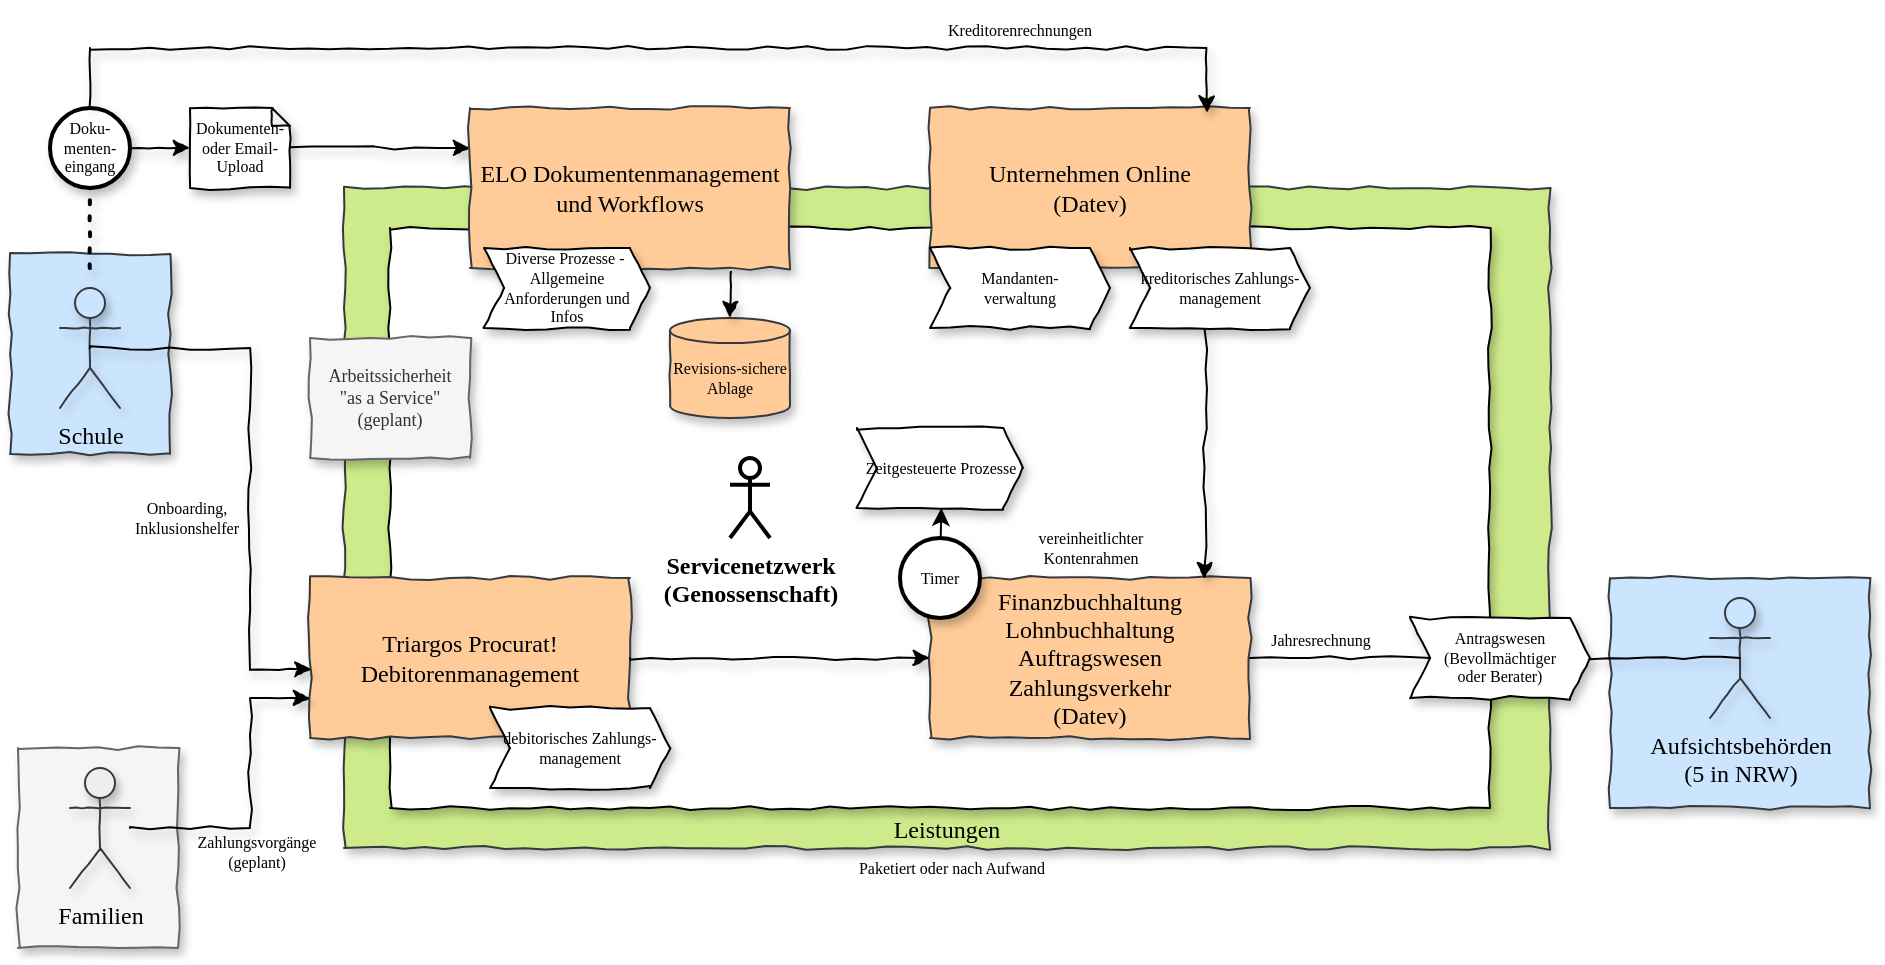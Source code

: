<mxfile version="23.0.2" type="device">
  <diagram name="Seite-1" id="WCxvTe6PgX-DuuMP4lCe">
    <mxGraphModel dx="1422" dy="1173" grid="1" gridSize="10" guides="1" tooltips="1" connect="1" arrows="1" fold="1" page="1" pageScale="1" pageWidth="827" pageHeight="1169" math="0" shadow="0">
      <root>
        <mxCell id="0" />
        <mxCell id="1" parent="0" />
        <mxCell id="3pWC_6dkSOCPYhaUByzp-16" value="" style="rounded=0;whiteSpace=wrap;html=1;fillColor=#cce5ff;strokeColor=#36393d;fontFamily=Comic Sans MS;shadow=1;sketch=1;curveFitting=1;jiggle=2;sketchStyle=comic;fontSize=9;" vertex="1" parent="1">
          <mxGeometry x="820" y="585" width="130" height="115" as="geometry" />
        </mxCell>
        <mxCell id="3pWC_6dkSOCPYhaUByzp-15" value="" style="rounded=0;whiteSpace=wrap;html=1;fillColor=#cce5ff;strokeColor=#36393d;fontFamily=Comic Sans MS;shadow=1;sketch=1;curveFitting=1;jiggle=2;sketchStyle=comic;fontSize=9;" vertex="1" parent="1">
          <mxGeometry x="20" y="423" width="80" height="100" as="geometry" />
        </mxCell>
        <mxCell id="3pWC_6dkSOCPYhaUByzp-14" value="" style="rounded=0;whiteSpace=wrap;html=1;fillColor=#f5f5f5;fontColor=#333333;strokeColor=#666666;fontFamily=Comic Sans MS;shadow=1;sketch=1;curveFitting=1;jiggle=2;sketchStyle=comic;fontSize=9;" vertex="1" parent="1">
          <mxGeometry x="24" y="670" width="80" height="100" as="geometry" />
        </mxCell>
        <mxCell id="tWHcWg4ifjVsbHS0zlcD-41" value="Leistungen" style="rounded=0;whiteSpace=wrap;html=1;fillColor=#cdeb8b;strokeColor=#36393d;verticalAlign=bottom;fontFamily=Comic Sans MS;sketch=1;curveFitting=1;jiggle=2;shadow=1;sketchStyle=comic;" parent="1" vertex="1">
          <mxGeometry x="187" y="390" width="603" height="330" as="geometry" />
        </mxCell>
        <mxCell id="tWHcWg4ifjVsbHS0zlcD-40" value="" style="rounded=0;whiteSpace=wrap;html=1;fontFamily=Comic Sans MS;sketch=1;curveFitting=1;jiggle=2;shadow=1;sketchStyle=comic;" parent="1" vertex="1">
          <mxGeometry x="210" y="410" width="550" height="290" as="geometry" />
        </mxCell>
        <mxCell id="tWHcWg4ifjVsbHS0zlcD-1" value="Finanzbuchhaltung&lt;br&gt;Lohnbuchhaltung&lt;br&gt;Auftragswesen&lt;br&gt;Zahlungsverkehr&lt;br&gt;(Datev)" style="rounded=0;whiteSpace=wrap;html=1;fontFamily=Comic Sans MS;shadow=1;sketch=1;curveFitting=1;jiggle=2;sketchStyle=comic;fillColor=#ffcc99;strokeColor=#36393d;" parent="1" vertex="1">
          <mxGeometry x="480" y="585" width="160" height="80" as="geometry" />
        </mxCell>
        <mxCell id="tWHcWg4ifjVsbHS0zlcD-3" value="Triargos Procurat!&lt;br&gt;Debitorenmanagement" style="rounded=0;whiteSpace=wrap;html=1;fontFamily=Comic Sans MS;shadow=1;sketch=1;curveFitting=1;jiggle=2;sketchStyle=comic;fillColor=#ffcc99;strokeColor=#36393d;" parent="1" vertex="1">
          <mxGeometry x="170" y="585" width="160" height="80" as="geometry" />
        </mxCell>
        <mxCell id="tWHcWg4ifjVsbHS0zlcD-6" value="Unternehmen Online&lt;br&gt;(Datev)" style="rounded=0;whiteSpace=wrap;html=1;fontFamily=Comic Sans MS;shadow=1;sketch=1;curveFitting=1;jiggle=2;sketchStyle=comic;fillColor=#ffcc99;strokeColor=#36393d;" parent="1" vertex="1">
          <mxGeometry x="480" y="350" width="160" height="80" as="geometry" />
        </mxCell>
        <mxCell id="tWHcWg4ifjVsbHS0zlcD-7" value="Servicenetzwerk&lt;br&gt;(Genossenschaft)" style="shape=umlActor;verticalLabelPosition=bottom;verticalAlign=top;html=1;outlineConnect=0;fontFamily=Comic Sans MS;fontStyle=1;strokeWidth=2;" parent="1" vertex="1">
          <mxGeometry x="380" y="525" width="20" height="40" as="geometry" />
        </mxCell>
        <mxCell id="tWHcWg4ifjVsbHS0zlcD-10" value="Arbeitssicherheit &lt;br style=&quot;font-size: 9px;&quot;&gt;&quot;as a Service&quot; &lt;br style=&quot;font-size: 9px;&quot;&gt;(geplant)" style="rounded=0;whiteSpace=wrap;html=1;fillColor=#f5f5f5;fontColor=#333333;strokeColor=#666666;fontFamily=Comic Sans MS;shadow=1;sketch=1;curveFitting=1;jiggle=2;sketchStyle=comic;fontSize=9;" parent="1" vertex="1">
          <mxGeometry x="170" y="465" width="80" height="60" as="geometry" />
        </mxCell>
        <mxCell id="tWHcWg4ifjVsbHS0zlcD-12" value="Timer" style="strokeWidth=2;html=1;shape=mxgraph.flowchart.start_2;whiteSpace=wrap;fontSize=8;fontFamily=Comic Sans MS;shadow=1;sketch=1;curveFitting=1;jiggle=2;sketchStyle=comic;" parent="1" vertex="1">
          <mxGeometry x="465" y="565" width="40" height="40" as="geometry" />
        </mxCell>
        <mxCell id="tWHcWg4ifjVsbHS0zlcD-13" value="Doku-menten-eingang" style="strokeWidth=2;html=1;shape=mxgraph.flowchart.start_2;whiteSpace=wrap;fontSize=8;fontFamily=Comic Sans MS;shadow=1;sketch=1;curveFitting=1;jiggle=2;sketchStyle=comic;" parent="1" vertex="1">
          <mxGeometry x="40" y="350" width="40" height="40" as="geometry" />
        </mxCell>
        <mxCell id="tWHcWg4ifjVsbHS0zlcD-14" value="" style="endArrow=classic;html=1;rounded=0;exitX=1;exitY=0.5;exitDx=0;exitDy=0;exitPerimeter=0;fontFamily=Comic Sans MS;shadow=1;sketch=1;curveFitting=1;jiggle=2;sketchStyle=comic;entryX=0;entryY=0.25;entryDx=0;entryDy=0;" parent="1" source="tWHcWg4ifjVsbHS0zlcD-20" target="3pWC_6dkSOCPYhaUByzp-4" edge="1">
          <mxGeometry width="50" height="50" relative="1" as="geometry">
            <mxPoint x="160" y="440" as="sourcePoint" />
            <mxPoint x="210" y="390" as="targetPoint" />
          </mxGeometry>
        </mxCell>
        <mxCell id="tWHcWg4ifjVsbHS0zlcD-15" value="" style="endArrow=classic;html=1;rounded=0;exitX=0.5;exitY=0;exitDx=0;exitDy=0;exitPerimeter=0;fontFamily=Comic Sans MS;entryX=0.865;entryY=0.029;entryDx=0;entryDy=0;shadow=1;sketch=1;curveFitting=1;jiggle=2;sketchStyle=comic;entryPerimeter=0;" parent="1" source="tWHcWg4ifjVsbHS0zlcD-13" target="tWHcWg4ifjVsbHS0zlcD-6" edge="1">
          <mxGeometry width="50" height="50" relative="1" as="geometry">
            <mxPoint x="110" y="350" as="sourcePoint" />
            <mxPoint x="239.04" y="285.6" as="targetPoint" />
            <Array as="points">
              <mxPoint x="60" y="320" />
              <mxPoint x="618" y="320" />
            </Array>
          </mxGeometry>
        </mxCell>
        <mxCell id="tWHcWg4ifjVsbHS0zlcD-18" value="" style="endArrow=classic;html=1;rounded=0;fontFamily=Comic Sans MS;" parent="1" source="tWHcWg4ifjVsbHS0zlcD-12" edge="1">
          <mxGeometry width="50" height="50" relative="1" as="geometry">
            <mxPoint x="200" y="570" as="sourcePoint" />
            <mxPoint x="485.636" y="550" as="targetPoint" />
          </mxGeometry>
        </mxCell>
        <mxCell id="tWHcWg4ifjVsbHS0zlcD-19" value="Schule" style="shape=umlActor;verticalLabelPosition=bottom;verticalAlign=top;html=1;outlineConnect=0;fontFamily=Comic Sans MS;shadow=1;sketch=1;curveFitting=1;jiggle=2;sketchStyle=comic;fillColor=#cce5ff;strokeColor=#36393d;" parent="1" vertex="1">
          <mxGeometry x="45" y="440" width="30" height="60" as="geometry" />
        </mxCell>
        <mxCell id="tWHcWg4ifjVsbHS0zlcD-23" value="Revisions-sichere &lt;br&gt;Ablage" style="shape=cylinder3;whiteSpace=wrap;html=1;boundedLbl=1;backgroundOutline=1;size=6.276;fontSize=8;fontFamily=Comic Sans MS;shadow=1;sketch=1;curveFitting=1;jiggle=2;sketchStyle=comic;fillColor=#ffcc99;strokeColor=#36393d;" parent="1" vertex="1">
          <mxGeometry x="350" y="455" width="60" height="50" as="geometry" />
        </mxCell>
        <mxCell id="tWHcWg4ifjVsbHS0zlcD-24" value="" style="endArrow=classic;html=1;rounded=0;exitX=0.862;exitY=1.017;exitDx=0;exitDy=0;exitPerimeter=0;entryX=0.858;entryY=0.007;entryDx=0;entryDy=0;entryPerimeter=0;fontFamily=Comic Sans MS;shadow=1;sketch=1;curveFitting=1;jiggle=2;sketchStyle=comic;" parent="1" source="tWHcWg4ifjVsbHS0zlcD-6" target="tWHcWg4ifjVsbHS0zlcD-1" edge="1">
          <mxGeometry width="50" height="50" relative="1" as="geometry">
            <mxPoint x="860" y="350" as="sourcePoint" />
            <mxPoint x="910" y="300" as="targetPoint" />
          </mxGeometry>
        </mxCell>
        <mxCell id="tWHcWg4ifjVsbHS0zlcD-30" value="Familien" style="shape=umlActor;verticalLabelPosition=bottom;verticalAlign=top;html=1;outlineConnect=0;fontFamily=Comic Sans MS;shadow=1;sketch=1;curveFitting=1;jiggle=2;sketchStyle=comic;fillColor=#eeeeee;strokeColor=#36393d;" parent="1" vertex="1">
          <mxGeometry x="50" y="680" width="30" height="60" as="geometry" />
        </mxCell>
        <mxCell id="tWHcWg4ifjVsbHS0zlcD-31" value="" style="endArrow=classic;html=1;rounded=0;entryX=0;entryY=0.75;entryDx=0;entryDy=0;fontFamily=Comic Sans MS;shadow=1;sketch=1;curveFitting=1;jiggle=2;sketchStyle=comic;" parent="1" source="tWHcWg4ifjVsbHS0zlcD-30" target="tWHcWg4ifjVsbHS0zlcD-3" edge="1">
          <mxGeometry width="50" height="50" relative="1" as="geometry">
            <mxPoint x="70" y="660" as="sourcePoint" />
            <mxPoint x="120" y="610" as="targetPoint" />
            <Array as="points">
              <mxPoint x="140" y="710" />
              <mxPoint x="140" y="645" />
            </Array>
          </mxGeometry>
        </mxCell>
        <mxCell id="tWHcWg4ifjVsbHS0zlcD-34" value="Zahlungsvorgänge &lt;br style=&quot;font-size: 8px;&quot;&gt;(geplant)" style="edgeLabel;html=1;align=center;verticalAlign=middle;resizable=0;points=[];fontFamily=Comic Sans MS;fontSize=8;labelBackgroundColor=none;" parent="tWHcWg4ifjVsbHS0zlcD-31" vertex="1" connectable="0">
          <mxGeometry x="-0.577" relative="1" as="geometry">
            <mxPoint x="30" y="12" as="offset" />
          </mxGeometry>
        </mxCell>
        <mxCell id="tWHcWg4ifjVsbHS0zlcD-32" value="" style="endArrow=classic;html=1;rounded=0;exitX=1;exitY=0.5;exitDx=0;exitDy=0;entryX=0;entryY=0.5;entryDx=0;entryDy=0;fontFamily=Comic Sans MS;shadow=1;sketch=1;curveFitting=1;jiggle=2;sketchStyle=comic;" parent="1" source="tWHcWg4ifjVsbHS0zlcD-3" target="tWHcWg4ifjVsbHS0zlcD-1" edge="1">
          <mxGeometry width="50" height="50" relative="1" as="geometry">
            <mxPoint x="310" y="640" as="sourcePoint" />
            <mxPoint x="360" y="590" as="targetPoint" />
          </mxGeometry>
        </mxCell>
        <mxCell id="tWHcWg4ifjVsbHS0zlcD-33" value="" style="endArrow=classic;html=1;rounded=0;exitX=0.5;exitY=0.5;exitDx=0;exitDy=0;exitPerimeter=0;fontFamily=Comic Sans MS;shadow=1;sketch=1;curveFitting=1;jiggle=2;sketchStyle=comic;entryX=0.004;entryY=0.569;entryDx=0;entryDy=0;entryPerimeter=0;" parent="1" source="tWHcWg4ifjVsbHS0zlcD-19" edge="1" target="tWHcWg4ifjVsbHS0zlcD-3">
          <mxGeometry width="50" height="50" relative="1" as="geometry">
            <mxPoint x="40" y="600" as="sourcePoint" />
            <mxPoint x="150" y="580" as="targetPoint" />
            <Array as="points">
              <mxPoint x="140" y="470" />
              <mxPoint x="140" y="631" />
            </Array>
          </mxGeometry>
        </mxCell>
        <mxCell id="tWHcWg4ifjVsbHS0zlcD-35" value="Onboarding,&lt;br style=&quot;font-size: 8px;&quot;&gt;Inklusionshelfer" style="edgeLabel;html=1;align=center;verticalAlign=middle;resizable=0;points=[];fontFamily=Comic Sans MS;fontSize=8;labelBackgroundColor=none;" parent="tWHcWg4ifjVsbHS0zlcD-33" vertex="1" connectable="0">
          <mxGeometry x="0.069" y="-3" relative="1" as="geometry">
            <mxPoint x="-29" y="20" as="offset" />
          </mxGeometry>
        </mxCell>
        <mxCell id="tWHcWg4ifjVsbHS0zlcD-37" value="kreditorisches Zahlungs-&lt;br&gt;management" style="shape=step;perimeter=stepPerimeter;whiteSpace=wrap;html=1;fixedSize=1;fontSize=8;fontFamily=Comic Sans MS;shadow=1;sketch=1;curveFitting=1;jiggle=2;sketchStyle=comic;size=10;" parent="1" vertex="1">
          <mxGeometry x="580" y="420" width="90" height="40" as="geometry" />
        </mxCell>
        <mxCell id="tWHcWg4ifjVsbHS0zlcD-42" value="Paketiert oder nach Aufwand" style="text;html=1;strokeColor=none;fillColor=none;align=center;verticalAlign=middle;whiteSpace=wrap;rounded=0;fontFamily=Comic Sans MS;fontSize=8;" parent="1" vertex="1">
          <mxGeometry x="400" y="715" width="181.5" height="30" as="geometry" />
        </mxCell>
        <mxCell id="tWHcWg4ifjVsbHS0zlcD-44" value="Aufsichtsbehörden&lt;br&gt;(5 in NRW)" style="shape=umlActor;verticalLabelPosition=bottom;verticalAlign=top;html=1;outlineConnect=0;fontFamily=Comic Sans MS;shadow=1;sketch=1;curveFitting=1;jiggle=2;sketchStyle=comic;fillColor=#cce5ff;strokeColor=#36393d;" parent="1" vertex="1">
          <mxGeometry x="870" y="595" width="30" height="60" as="geometry" />
        </mxCell>
        <mxCell id="tWHcWg4ifjVsbHS0zlcD-48" value="" style="endArrow=none;html=1;rounded=0;exitX=1;exitY=0.5;exitDx=0;exitDy=0;fontFamily=Comic Sans MS;entryX=0;entryY=0.5;entryDx=0;entryDy=0;shadow=1;sketch=1;curveFitting=1;jiggle=2;sketchStyle=comic;" parent="1" source="tWHcWg4ifjVsbHS0zlcD-1" edge="1">
          <mxGeometry width="50" height="50" relative="1" as="geometry">
            <mxPoint x="640" y="580" as="sourcePoint" />
            <mxPoint x="730" y="625" as="targetPoint" />
          </mxGeometry>
        </mxCell>
        <mxCell id="tWHcWg4ifjVsbHS0zlcD-49" value="vereinheitlichter &lt;br style=&quot;font-size: 8px;&quot;&gt;Kontenrahmen" style="edgeLabel;html=1;align=center;verticalAlign=middle;resizable=0;points=[];fontFamily=Comic Sans MS;fontSize=8;" parent="tWHcWg4ifjVsbHS0zlcD-48" vertex="1" connectable="0">
          <mxGeometry x="0.21" y="-1" relative="1" as="geometry">
            <mxPoint x="-135" y="-56" as="offset" />
          </mxGeometry>
        </mxCell>
        <mxCell id="tWHcWg4ifjVsbHS0zlcD-50" value="Jahresrechnung" style="edgeLabel;html=1;align=center;verticalAlign=middle;resizable=0;points=[];fontFamily=Comic Sans MS;fontSize=8;" parent="tWHcWg4ifjVsbHS0zlcD-48" vertex="1" connectable="0">
          <mxGeometry x="0.378" y="-3" relative="1" as="geometry">
            <mxPoint x="-27" y="-12" as="offset" />
          </mxGeometry>
        </mxCell>
        <mxCell id="3pWC_6dkSOCPYhaUByzp-1" value="Kreditorenrechnungen" style="text;html=1;strokeColor=none;fillColor=none;align=center;verticalAlign=middle;whiteSpace=wrap;rounded=0;fontFamily=Comic Sans MS;fontSize=8;" vertex="1" parent="1">
          <mxGeometry x="495" y="296" width="60" height="30" as="geometry" />
        </mxCell>
        <mxCell id="3pWC_6dkSOCPYhaUByzp-2" value="debitorisches Zahlungs-&lt;br&gt;management" style="shape=step;perimeter=stepPerimeter;whiteSpace=wrap;html=1;fixedSize=1;fontSize=8;fontFamily=Comic Sans MS;size=10;sketch=1;curveFitting=1;jiggle=2;shadow=1;sketchStyle=comic;" vertex="1" parent="1">
          <mxGeometry x="260" y="650" width="90" height="40" as="geometry" />
        </mxCell>
        <mxCell id="3pWC_6dkSOCPYhaUByzp-3" value="Mandanten-&lt;br&gt;verwaltung" style="shape=step;perimeter=stepPerimeter;whiteSpace=wrap;html=1;fixedSize=1;fontSize=8;fontFamily=Comic Sans MS;shadow=1;sketch=1;curveFitting=1;jiggle=2;sketchStyle=comic;size=10;" vertex="1" parent="1">
          <mxGeometry x="480" y="420" width="90" height="40" as="geometry" />
        </mxCell>
        <mxCell id="3pWC_6dkSOCPYhaUByzp-4" value="ELO Dokumentenmanagement und Workflows" style="rounded=0;whiteSpace=wrap;html=1;fontFamily=Comic Sans MS;shadow=1;sketch=1;curveFitting=1;jiggle=2;sketchStyle=comic;fillColor=#ffcc99;strokeColor=#36393d;" vertex="1" parent="1">
          <mxGeometry x="250" y="350" width="160" height="80" as="geometry" />
        </mxCell>
        <mxCell id="tWHcWg4ifjVsbHS0zlcD-11" value="Diverse Prozesse -&amp;nbsp;&lt;br&gt;Allgemeine Anforderungen und Infos" style="shape=step;perimeter=stepPerimeter;whiteSpace=wrap;html=1;fixedSize=1;fontFamily=Comic Sans MS;shadow=1;sketch=1;curveFitting=1;jiggle=2;sketchStyle=comic;fontSize=8;size=10;" parent="1" vertex="1">
          <mxGeometry x="257" y="420" width="83" height="40" as="geometry" />
        </mxCell>
        <mxCell id="3pWC_6dkSOCPYhaUByzp-5" value="" style="endArrow=classic;html=1;rounded=0;exitX=1;exitY=0.5;exitDx=0;exitDy=0;exitPerimeter=0;fontFamily=Comic Sans MS;shadow=1;sketch=1;curveFitting=1;jiggle=2;sketchStyle=comic;entryX=0;entryY=0.5;entryDx=0;entryDy=0;entryPerimeter=0;" edge="1" parent="1" source="tWHcWg4ifjVsbHS0zlcD-13" target="tWHcWg4ifjVsbHS0zlcD-20">
          <mxGeometry width="50" height="50" relative="1" as="geometry">
            <mxPoint x="80" y="410" as="sourcePoint" />
            <mxPoint x="250" y="370" as="targetPoint" />
          </mxGeometry>
        </mxCell>
        <mxCell id="tWHcWg4ifjVsbHS0zlcD-20" value="Dokumenten- oder Email-Upload" style="shape=note;whiteSpace=wrap;html=1;backgroundOutline=1;darkOpacity=0.05;size=9;fontSize=8;fontFamily=Comic Sans MS;shadow=1;sketch=1;curveFitting=1;jiggle=2;sketchStyle=comic;" parent="1" vertex="1">
          <mxGeometry x="110" y="350" width="50" height="40" as="geometry" />
        </mxCell>
        <mxCell id="3pWC_6dkSOCPYhaUByzp-6" value="" style="endArrow=classic;html=1;rounded=0;exitX=0.816;exitY=1.025;exitDx=0;exitDy=0;exitPerimeter=0;fontFamily=Comic Sans MS;shadow=1;sketch=1;curveFitting=1;jiggle=2;sketchStyle=comic;entryX=0.5;entryY=0;entryDx=0;entryDy=0;entryPerimeter=0;" edge="1" parent="1" source="3pWC_6dkSOCPYhaUByzp-4" target="tWHcWg4ifjVsbHS0zlcD-23">
          <mxGeometry width="50" height="50" relative="1" as="geometry">
            <mxPoint x="170" y="380" as="sourcePoint" />
            <mxPoint x="260" y="380" as="targetPoint" />
          </mxGeometry>
        </mxCell>
        <mxCell id="3pWC_6dkSOCPYhaUByzp-7" value="Zeitgesteuerte Prozesse" style="shape=step;perimeter=stepPerimeter;whiteSpace=wrap;html=1;fixedSize=1;fontFamily=Comic Sans MS;shadow=1;sketch=1;curveFitting=1;jiggle=2;sketchStyle=comic;fontSize=8;size=10;" vertex="1" parent="1">
          <mxGeometry x="443.5" y="510" width="83" height="40" as="geometry" />
        </mxCell>
        <mxCell id="3pWC_6dkSOCPYhaUByzp-9" value="Antragswesen (Bevollmächtiger &lt;br&gt;oder Berater)" style="shape=step;perimeter=stepPerimeter;whiteSpace=wrap;html=1;fixedSize=1;fontSize=8;fontFamily=Comic Sans MS;shadow=1;sketch=1;curveFitting=1;jiggle=2;sketchStyle=comic;size=10;" vertex="1" parent="1">
          <mxGeometry x="720" y="605" width="90" height="40" as="geometry" />
        </mxCell>
        <mxCell id="3pWC_6dkSOCPYhaUByzp-12" value="" style="endArrow=none;dashed=1;html=1;dashPattern=1 3;strokeWidth=2;rounded=0;shadow=1;sketch=1;curveFitting=1;jiggle=2;sketchStyle=comic;entryX=0.5;entryY=1;entryDx=0;entryDy=0;entryPerimeter=0;" edge="1" parent="1" target="tWHcWg4ifjVsbHS0zlcD-13">
          <mxGeometry width="50" height="50" relative="1" as="geometry">
            <mxPoint x="60" y="430" as="sourcePoint" />
            <mxPoint x="50" y="410" as="targetPoint" />
          </mxGeometry>
        </mxCell>
        <mxCell id="3pWC_6dkSOCPYhaUByzp-17" value="" style="endArrow=none;html=1;rounded=0;exitX=1;exitY=0.5;exitDx=0;exitDy=0;entryX=0.5;entryY=0.5;entryDx=0;entryDy=0;entryPerimeter=0;fontFamily=Comic Sans MS;shadow=1;sketch=1;curveFitting=1;jiggle=2;sketchStyle=comic;endFill=0;" edge="1" parent="1" source="3pWC_6dkSOCPYhaUByzp-9" target="tWHcWg4ifjVsbHS0zlcD-44">
          <mxGeometry width="50" height="50" relative="1" as="geometry">
            <mxPoint x="810" y="625" as="sourcePoint" />
            <mxPoint x="885" y="625" as="targetPoint" />
          </mxGeometry>
        </mxCell>
      </root>
    </mxGraphModel>
  </diagram>
</mxfile>
